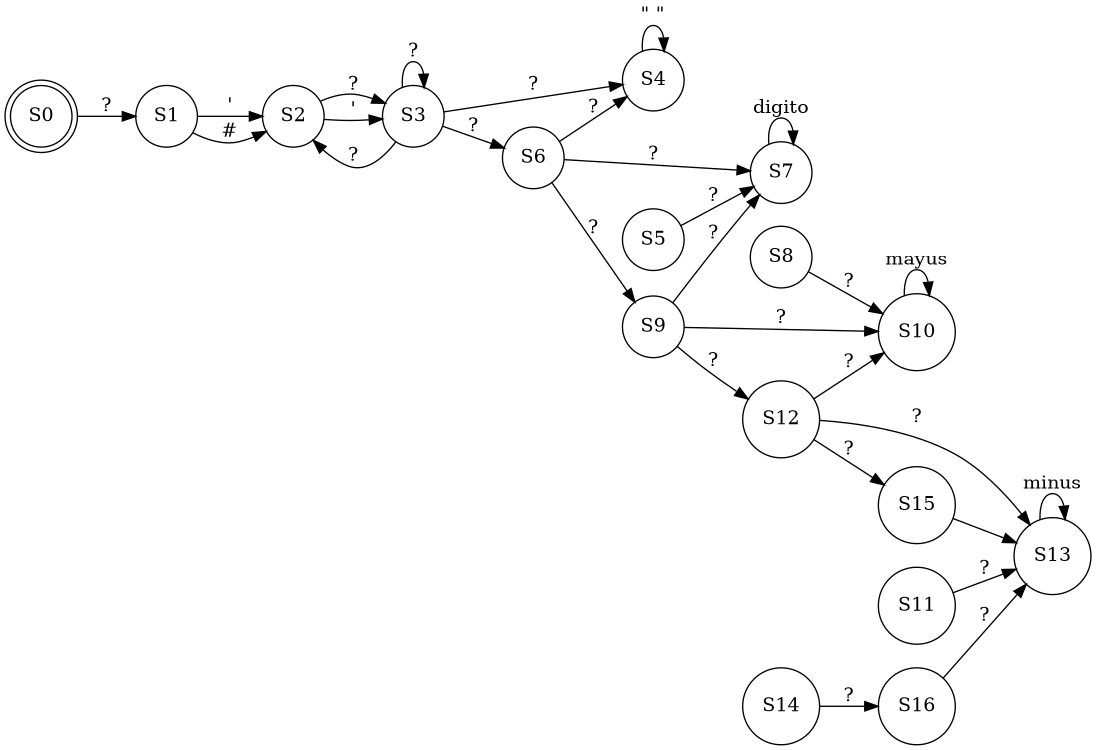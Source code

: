 digraph AFND {
	rankdir=LR;
	size="8,5";
	node [shape = doublecircle]; S0;
	node [shape = circle];
	S0 -> S1 [label = "?"];
	S1 -> S2 [label = "\'"];
	S2 -> S3 [label = "?"];
	S3 -> S4 [label = "?"];
	S3 -> S6 [label = "?"];
	S4 -> S4 [label = "\" \""];
	S5 -> S7 [label = "?"];
	S6 -> S7 [label = "?"];
	S6 -> S9 [label = "?"];
	S7 -> S7 [label = "digito"];
	S8 -> S10 [label = "?"];
	S9 -> S10 [label = "?"];
	S9 -> S12 [label = "?"];
	S10 -> S10 [label = "mayus"];
	S11 -> S13 [label = "?"];
	S12 -> S13 [label = "?"];
	S12 -> S15 [label = "?"];
	S13 -> S13 [label = "minus"];
	S14 -> S16 [label = "?"];
	S15 -> S13 [label = "\n"];
	S16 -> S13 [label = "?"];
	S12 -> S10 [label = "?"];
	S9 -> S7 [label = "?"];
	S6 -> S4 [label = "?"];
	S3 -> S3 [label = "?"];
	S3 -> S2 [label = "?"];
	S2 -> S3 [label = "\'"];
	S1 -> S2 [label = "#"];
}

